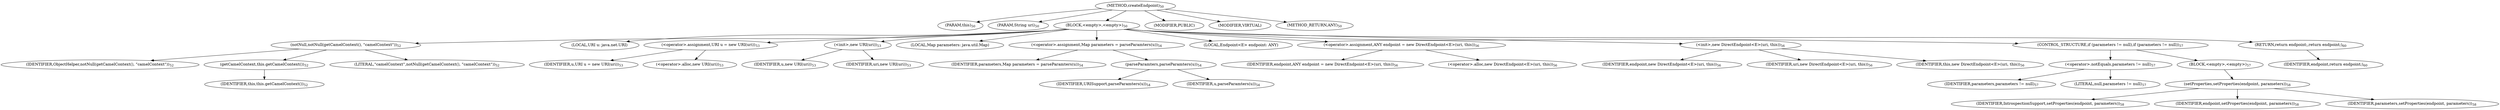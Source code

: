 digraph "createEndpoint" {  
"51" [label = <(METHOD,createEndpoint)<SUB>50</SUB>> ]
"4" [label = <(PARAM,this)<SUB>50</SUB>> ]
"52" [label = <(PARAM,String uri)<SUB>50</SUB>> ]
"53" [label = <(BLOCK,&lt;empty&gt;,&lt;empty&gt;)<SUB>50</SUB>> ]
"54" [label = <(notNull,notNull(getCamelContext(), &quot;camelContext&quot;))<SUB>52</SUB>> ]
"55" [label = <(IDENTIFIER,ObjectHelper,notNull(getCamelContext(), &quot;camelContext&quot;))<SUB>52</SUB>> ]
"56" [label = <(getCamelContext,this.getCamelContext())<SUB>52</SUB>> ]
"3" [label = <(IDENTIFIER,this,this.getCamelContext())<SUB>52</SUB>> ]
"57" [label = <(LITERAL,&quot;camelContext&quot;,notNull(getCamelContext(), &quot;camelContext&quot;))<SUB>52</SUB>> ]
"6" [label = <(LOCAL,URI u: java.net.URI)> ]
"58" [label = <(&lt;operator&gt;.assignment,URI u = new URI(uri))<SUB>53</SUB>> ]
"59" [label = <(IDENTIFIER,u,URI u = new URI(uri))<SUB>53</SUB>> ]
"60" [label = <(&lt;operator&gt;.alloc,new URI(uri))<SUB>53</SUB>> ]
"61" [label = <(&lt;init&gt;,new URI(uri))<SUB>53</SUB>> ]
"5" [label = <(IDENTIFIER,u,new URI(uri))<SUB>53</SUB>> ]
"62" [label = <(IDENTIFIER,uri,new URI(uri))<SUB>53</SUB>> ]
"63" [label = <(LOCAL,Map parameters: java.util.Map)> ]
"64" [label = <(&lt;operator&gt;.assignment,Map parameters = parseParamters(u))<SUB>54</SUB>> ]
"65" [label = <(IDENTIFIER,parameters,Map parameters = parseParamters(u))<SUB>54</SUB>> ]
"66" [label = <(parseParamters,parseParamters(u))<SUB>54</SUB>> ]
"67" [label = <(IDENTIFIER,URISupport,parseParamters(u))<SUB>54</SUB>> ]
"68" [label = <(IDENTIFIER,u,parseParamters(u))<SUB>54</SUB>> ]
"9" [label = <(LOCAL,Endpoint&lt;E&gt; endpoint: ANY)> ]
"69" [label = <(&lt;operator&gt;.assignment,ANY endpoint = new DirectEndpoint&lt;E&gt;(uri, this))<SUB>56</SUB>> ]
"70" [label = <(IDENTIFIER,endpoint,ANY endpoint = new DirectEndpoint&lt;E&gt;(uri, this))<SUB>56</SUB>> ]
"71" [label = <(&lt;operator&gt;.alloc,new DirectEndpoint&lt;E&gt;(uri, this))<SUB>56</SUB>> ]
"72" [label = <(&lt;init&gt;,new DirectEndpoint&lt;E&gt;(uri, this))<SUB>56</SUB>> ]
"8" [label = <(IDENTIFIER,endpoint,new DirectEndpoint&lt;E&gt;(uri, this))<SUB>56</SUB>> ]
"73" [label = <(IDENTIFIER,uri,new DirectEndpoint&lt;E&gt;(uri, this))<SUB>56</SUB>> ]
"7" [label = <(IDENTIFIER,this,new DirectEndpoint&lt;E&gt;(uri, this))<SUB>56</SUB>> ]
"74" [label = <(CONTROL_STRUCTURE,if (parameters != null),if (parameters != null))<SUB>57</SUB>> ]
"75" [label = <(&lt;operator&gt;.notEquals,parameters != null)<SUB>57</SUB>> ]
"76" [label = <(IDENTIFIER,parameters,parameters != null)<SUB>57</SUB>> ]
"77" [label = <(LITERAL,null,parameters != null)<SUB>57</SUB>> ]
"78" [label = <(BLOCK,&lt;empty&gt;,&lt;empty&gt;)<SUB>57</SUB>> ]
"79" [label = <(setProperties,setProperties(endpoint, parameters))<SUB>58</SUB>> ]
"80" [label = <(IDENTIFIER,IntrospectionSupport,setProperties(endpoint, parameters))<SUB>58</SUB>> ]
"81" [label = <(IDENTIFIER,endpoint,setProperties(endpoint, parameters))<SUB>58</SUB>> ]
"82" [label = <(IDENTIFIER,parameters,setProperties(endpoint, parameters))<SUB>58</SUB>> ]
"83" [label = <(RETURN,return endpoint;,return endpoint;)<SUB>60</SUB>> ]
"84" [label = <(IDENTIFIER,endpoint,return endpoint;)<SUB>60</SUB>> ]
"85" [label = <(MODIFIER,PUBLIC)> ]
"86" [label = <(MODIFIER,VIRTUAL)> ]
"87" [label = <(METHOD_RETURN,ANY)<SUB>50</SUB>> ]
  "51" -> "4" 
  "51" -> "52" 
  "51" -> "53" 
  "51" -> "85" 
  "51" -> "86" 
  "51" -> "87" 
  "53" -> "54" 
  "53" -> "6" 
  "53" -> "58" 
  "53" -> "61" 
  "53" -> "63" 
  "53" -> "64" 
  "53" -> "9" 
  "53" -> "69" 
  "53" -> "72" 
  "53" -> "74" 
  "53" -> "83" 
  "54" -> "55" 
  "54" -> "56" 
  "54" -> "57" 
  "56" -> "3" 
  "58" -> "59" 
  "58" -> "60" 
  "61" -> "5" 
  "61" -> "62" 
  "64" -> "65" 
  "64" -> "66" 
  "66" -> "67" 
  "66" -> "68" 
  "69" -> "70" 
  "69" -> "71" 
  "72" -> "8" 
  "72" -> "73" 
  "72" -> "7" 
  "74" -> "75" 
  "74" -> "78" 
  "75" -> "76" 
  "75" -> "77" 
  "78" -> "79" 
  "79" -> "80" 
  "79" -> "81" 
  "79" -> "82" 
  "83" -> "84" 
}
